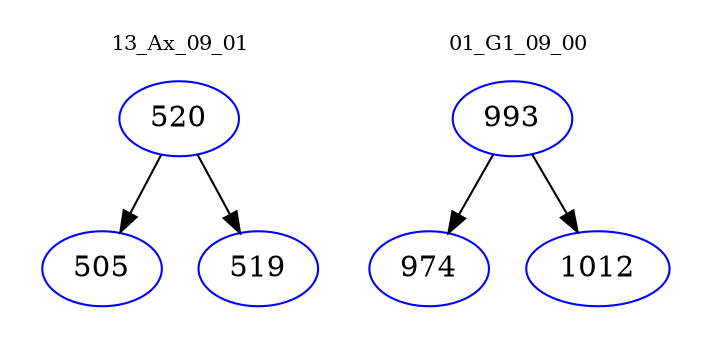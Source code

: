 digraph{
subgraph cluster_0 {
color = white
label = "13_Ax_09_01";
fontsize=10;
T0_520 [label="520", color="blue"]
T0_520 -> T0_505 [color="black"]
T0_505 [label="505", color="blue"]
T0_520 -> T0_519 [color="black"]
T0_519 [label="519", color="blue"]
}
subgraph cluster_1 {
color = white
label = "01_G1_09_00";
fontsize=10;
T1_993 [label="993", color="blue"]
T1_993 -> T1_974 [color="black"]
T1_974 [label="974", color="blue"]
T1_993 -> T1_1012 [color="black"]
T1_1012 [label="1012", color="blue"]
}
}
